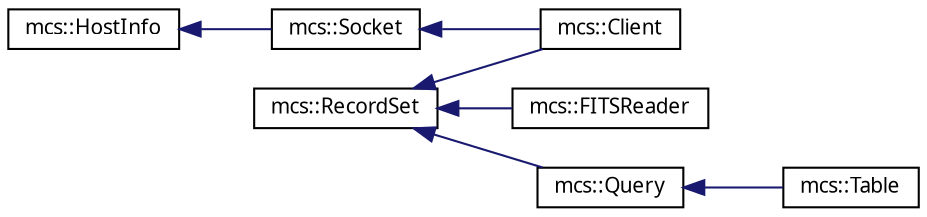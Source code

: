 digraph G
{
  edge [fontname="FreeSans.ttf",fontsize=10,labelfontname="FreeSans.ttf",labelfontsize=10];
  node [fontname="FreeSans.ttf",fontsize=10,shape=record];
  rankdir=LR;
  Node1 [label="mcs::HostInfo",height=0.2,width=0.4,color="black", fillcolor="white", style="filled",URL="$classmcs_1_1HostInfo.html",tooltip="Retrieve informations about a network host."];
  Node1 -> Node2 [dir=back,color="midnightblue",fontsize=10,style="solid",fontname="FreeSans.ttf"];
  Node2 [label="mcs::Socket",height=0.2,width=0.4,color="black", fillcolor="white", style="filled",URL="$classmcs_1_1Socket.html",tooltip="Manage TCP sockets."];
  Node2 -> Node3 [dir=back,color="midnightblue",fontsize=10,style="solid",fontname="FreeSans.ttf"];
  Node3 [label="mcs::Client",height=0.2,width=0.4,color="black", fillcolor="white", style="filled",URL="$classmcs_1_1Client.html",tooltip="Connect to a MCS server as a client."];
  Node4 [label="mcs::RecordSet",height=0.2,width=0.4,color="black", fillcolor="white", style="filled",URL="$classmcs_1_1RecordSet.html",tooltip="The base class that implement the data abstraction layer."];
  Node4 -> Node3 [dir=back,color="midnightblue",fontsize=10,style="solid",fontname="FreeSans.ttf"];
  Node4 -> Node5 [dir=back,color="midnightblue",fontsize=10,style="solid",fontname="FreeSans.ttf"];
  Node5 [label="mcs::FITSReader",height=0.2,width=0.4,color="black", fillcolor="white", style="filled",URL="$classmcs_1_1FITSReader.html",tooltip="Read a FITS file."];
  Node4 -> Node6 [dir=back,color="midnightblue",fontsize=10,style="solid",fontname="FreeSans.ttf"];
  Node6 [label="mcs::Query",height=0.2,width=0.4,color="black", fillcolor="white", style="filled",URL="$classmcs_1_1Query.html",tooltip="Execute queries on the database."];
  Node6 -> Node7 [dir=back,color="midnightblue",fontsize=10,style="solid",fontname="FreeSans.ttf"];
  Node7 [label="mcs::Table",height=0.2,width=0.4,color="black", fillcolor="white", style="filled",URL="$classmcs_1_1Table.html",tooltip="A class to directly set and retrieve value from a database table."];
}
